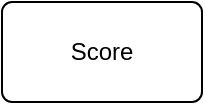 <mxfile version="24.7.17">
  <diagram name="Page-1" id="JeUU8hANdzKr1guajfXe">
    <mxGraphModel dx="3774" dy="2297" grid="1" gridSize="10" guides="1" tooltips="1" connect="1" arrows="1" fold="1" page="1" pageScale="1" pageWidth="850" pageHeight="1100" math="0" shadow="0">
      <root>
        <mxCell id="0" />
        <mxCell id="1" parent="0" />
        <mxCell id="bIvPt7_trqVbtjqCLcQp-1" value="Score" style="rounded=1;arcSize=10;whiteSpace=wrap;html=1;align=center;container=1;" vertex="1" collapsed="1" parent="1">
          <mxGeometry x="-1630" y="-640" width="100" height="50" as="geometry">
            <mxRectangle x="-1670" y="-580" width="300" height="130" as="alternateBounds" />
          </mxGeometry>
        </mxCell>
        <mxCell id="bIvPt7_trqVbtjqCLcQp-2" value="CourseId&lt;div&gt;UserId&lt;/div&gt;" style="shape=note;size=20;whiteSpace=wrap;html=1;" vertex="1" parent="bIvPt7_trqVbtjqCLcQp-1">
          <mxGeometry x="180" y="50" width="100" height="60" as="geometry" />
        </mxCell>
      </root>
    </mxGraphModel>
  </diagram>
</mxfile>

